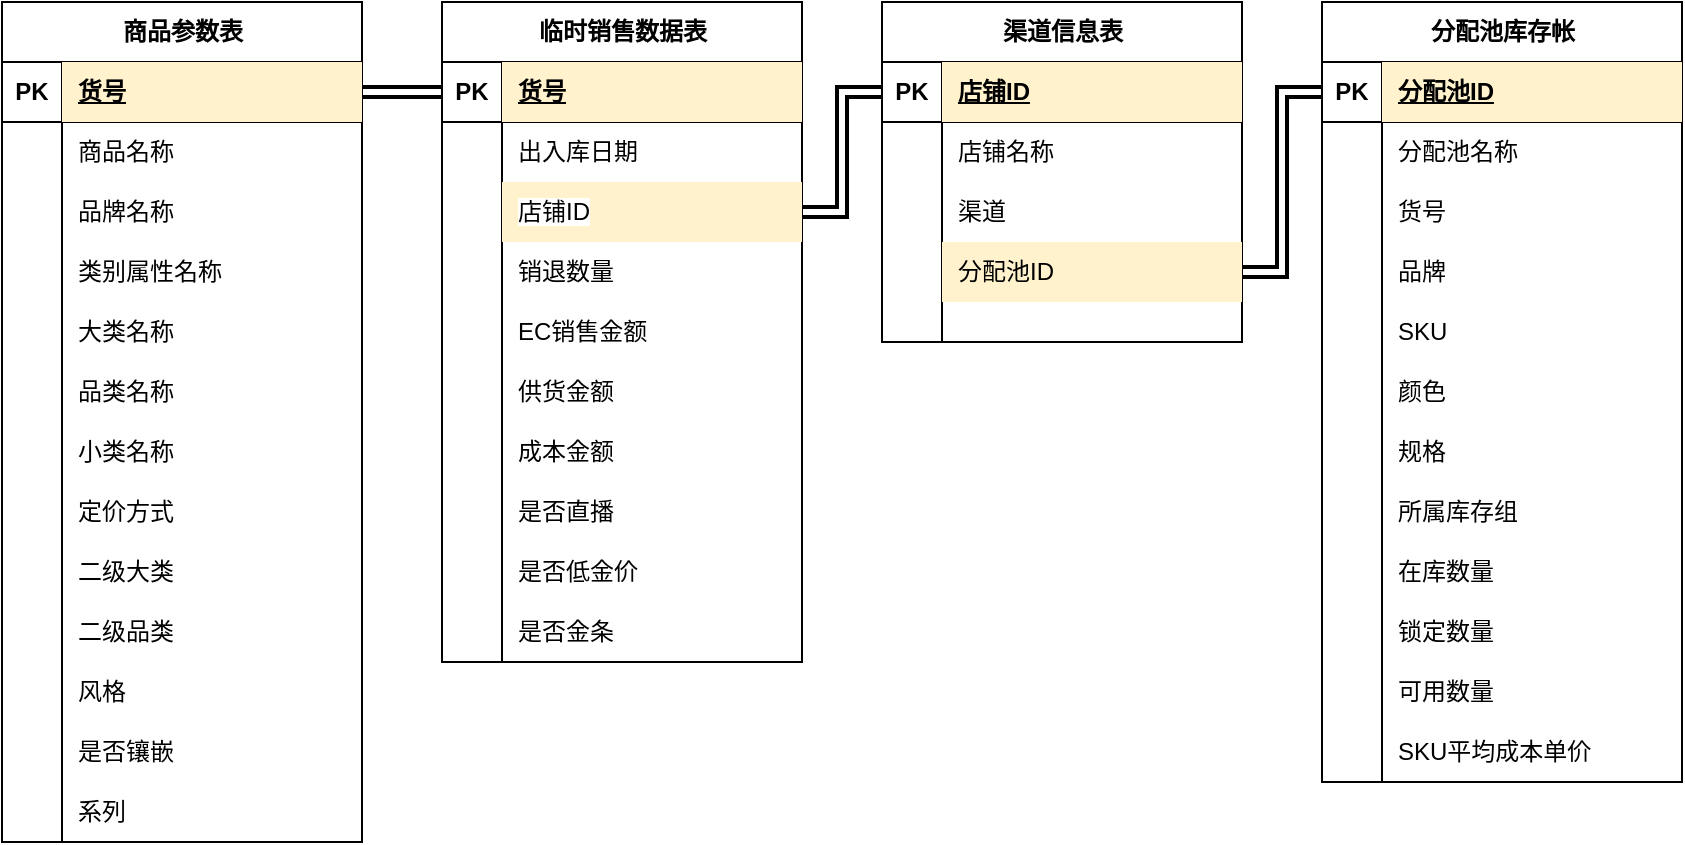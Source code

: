 <mxfile version="22.1.7" type="github">
  <diagram name="第 1 页" id="emhzuR4raNmRg1GJ_wK9">
    <mxGraphModel dx="1631" dy="884" grid="1" gridSize="10" guides="1" tooltips="1" connect="1" arrows="1" fold="1" page="1" pageScale="1" pageWidth="827" pageHeight="1169" math="0" shadow="0">
      <root>
        <mxCell id="0" />
        <mxCell id="1" parent="0" />
        <mxCell id="-zltfGWzjcDKNvBbX60c-1" value="临时销售数据表" style="shape=table;startSize=30;container=1;collapsible=1;childLayout=tableLayout;fixedRows=1;rowLines=0;fontStyle=1;align=center;resizeLast=1;html=1;" vertex="1" parent="1">
          <mxGeometry x="270" y="150" width="180" height="330" as="geometry" />
        </mxCell>
        <mxCell id="-zltfGWzjcDKNvBbX60c-2" value="" style="shape=tableRow;horizontal=0;startSize=0;swimlaneHead=0;swimlaneBody=0;fillColor=none;collapsible=0;dropTarget=0;points=[[0,0.5],[1,0.5]];portConstraint=eastwest;top=0;left=0;right=0;bottom=1;" vertex="1" parent="-zltfGWzjcDKNvBbX60c-1">
          <mxGeometry y="30" width="180" height="30" as="geometry" />
        </mxCell>
        <mxCell id="-zltfGWzjcDKNvBbX60c-3" value="PK" style="shape=partialRectangle;connectable=0;fillColor=none;top=0;left=0;bottom=0;right=0;fontStyle=1;overflow=hidden;whiteSpace=wrap;html=1;" vertex="1" parent="-zltfGWzjcDKNvBbX60c-2">
          <mxGeometry width="30" height="30" as="geometry">
            <mxRectangle width="30" height="30" as="alternateBounds" />
          </mxGeometry>
        </mxCell>
        <mxCell id="-zltfGWzjcDKNvBbX60c-4" value="货号" style="shape=partialRectangle;connectable=0;fillColor=#fff2cc;top=0;left=0;bottom=0;right=0;align=left;spacingLeft=6;fontStyle=5;overflow=hidden;whiteSpace=wrap;html=1;strokeColor=#d6b656;" vertex="1" parent="-zltfGWzjcDKNvBbX60c-2">
          <mxGeometry x="30" width="150" height="30" as="geometry">
            <mxRectangle width="150" height="30" as="alternateBounds" />
          </mxGeometry>
        </mxCell>
        <mxCell id="-zltfGWzjcDKNvBbX60c-5" value="" style="shape=tableRow;horizontal=0;startSize=0;swimlaneHead=0;swimlaneBody=0;fillColor=none;collapsible=0;dropTarget=0;points=[[0,0.5],[1,0.5]];portConstraint=eastwest;top=0;left=0;right=0;bottom=0;" vertex="1" parent="-zltfGWzjcDKNvBbX60c-1">
          <mxGeometry y="60" width="180" height="30" as="geometry" />
        </mxCell>
        <mxCell id="-zltfGWzjcDKNvBbX60c-6" value="" style="shape=partialRectangle;connectable=0;fillColor=none;top=0;left=0;bottom=0;right=0;editable=1;overflow=hidden;whiteSpace=wrap;html=1;" vertex="1" parent="-zltfGWzjcDKNvBbX60c-5">
          <mxGeometry width="30" height="30" as="geometry">
            <mxRectangle width="30" height="30" as="alternateBounds" />
          </mxGeometry>
        </mxCell>
        <mxCell id="-zltfGWzjcDKNvBbX60c-7" value="出入库日期" style="shape=partialRectangle;connectable=0;fillColor=none;top=0;left=0;bottom=0;right=0;align=left;spacingLeft=6;overflow=hidden;whiteSpace=wrap;html=1;" vertex="1" parent="-zltfGWzjcDKNvBbX60c-5">
          <mxGeometry x="30" width="150" height="30" as="geometry">
            <mxRectangle width="150" height="30" as="alternateBounds" />
          </mxGeometry>
        </mxCell>
        <mxCell id="-zltfGWzjcDKNvBbX60c-8" value="" style="shape=tableRow;horizontal=0;startSize=0;swimlaneHead=0;swimlaneBody=0;fillColor=none;collapsible=0;dropTarget=0;points=[[0,0.5],[1,0.5]];portConstraint=eastwest;top=0;left=0;right=0;bottom=0;" vertex="1" parent="-zltfGWzjcDKNvBbX60c-1">
          <mxGeometry y="90" width="180" height="30" as="geometry" />
        </mxCell>
        <mxCell id="-zltfGWzjcDKNvBbX60c-9" value="" style="shape=partialRectangle;connectable=0;fillColor=none;top=0;left=0;bottom=0;right=0;editable=1;overflow=hidden;whiteSpace=wrap;html=1;" vertex="1" parent="-zltfGWzjcDKNvBbX60c-8">
          <mxGeometry width="30" height="30" as="geometry">
            <mxRectangle width="30" height="30" as="alternateBounds" />
          </mxGeometry>
        </mxCell>
        <mxCell id="-zltfGWzjcDKNvBbX60c-10" value="&lt;span style=&quot;background-color: rgb(255, 255, 255);&quot;&gt;店铺ID&lt;/span&gt;" style="shape=partialRectangle;connectable=0;fillColor=#fff2cc;top=0;left=0;bottom=0;right=0;align=left;spacingLeft=6;overflow=hidden;whiteSpace=wrap;html=1;strokeColor=#d6b656;" vertex="1" parent="-zltfGWzjcDKNvBbX60c-8">
          <mxGeometry x="30" width="150" height="30" as="geometry">
            <mxRectangle width="150" height="30" as="alternateBounds" />
          </mxGeometry>
        </mxCell>
        <mxCell id="-zltfGWzjcDKNvBbX60c-11" value="" style="shape=tableRow;horizontal=0;startSize=0;swimlaneHead=0;swimlaneBody=0;fillColor=none;collapsible=0;dropTarget=0;points=[[0,0.5],[1,0.5]];portConstraint=eastwest;top=0;left=0;right=0;bottom=0;" vertex="1" parent="-zltfGWzjcDKNvBbX60c-1">
          <mxGeometry y="120" width="180" height="30" as="geometry" />
        </mxCell>
        <mxCell id="-zltfGWzjcDKNvBbX60c-12" value="" style="shape=partialRectangle;connectable=0;fillColor=none;top=0;left=0;bottom=0;right=0;editable=1;overflow=hidden;whiteSpace=wrap;html=1;" vertex="1" parent="-zltfGWzjcDKNvBbX60c-11">
          <mxGeometry width="30" height="30" as="geometry">
            <mxRectangle width="30" height="30" as="alternateBounds" />
          </mxGeometry>
        </mxCell>
        <mxCell id="-zltfGWzjcDKNvBbX60c-13" value="销退数量" style="shape=partialRectangle;connectable=0;fillColor=none;top=0;left=0;bottom=0;right=0;align=left;spacingLeft=6;overflow=hidden;whiteSpace=wrap;html=1;" vertex="1" parent="-zltfGWzjcDKNvBbX60c-11">
          <mxGeometry x="30" width="150" height="30" as="geometry">
            <mxRectangle width="150" height="30" as="alternateBounds" />
          </mxGeometry>
        </mxCell>
        <mxCell id="-zltfGWzjcDKNvBbX60c-84" value="" style="shape=tableRow;horizontal=0;startSize=0;swimlaneHead=0;swimlaneBody=0;fillColor=none;collapsible=0;dropTarget=0;points=[[0,0.5],[1,0.5]];portConstraint=eastwest;top=0;left=0;right=0;bottom=0;" vertex="1" parent="-zltfGWzjcDKNvBbX60c-1">
          <mxGeometry y="150" width="180" height="30" as="geometry" />
        </mxCell>
        <mxCell id="-zltfGWzjcDKNvBbX60c-85" value="" style="shape=partialRectangle;connectable=0;fillColor=none;top=0;left=0;bottom=0;right=0;editable=1;overflow=hidden;whiteSpace=wrap;html=1;" vertex="1" parent="-zltfGWzjcDKNvBbX60c-84">
          <mxGeometry width="30" height="30" as="geometry">
            <mxRectangle width="30" height="30" as="alternateBounds" />
          </mxGeometry>
        </mxCell>
        <mxCell id="-zltfGWzjcDKNvBbX60c-86" value="EC销售金额" style="shape=partialRectangle;connectable=0;fillColor=none;top=0;left=0;bottom=0;right=0;align=left;spacingLeft=6;overflow=hidden;whiteSpace=wrap;html=1;" vertex="1" parent="-zltfGWzjcDKNvBbX60c-84">
          <mxGeometry x="30" width="150" height="30" as="geometry">
            <mxRectangle width="150" height="30" as="alternateBounds" />
          </mxGeometry>
        </mxCell>
        <mxCell id="-zltfGWzjcDKNvBbX60c-87" value="" style="shape=tableRow;horizontal=0;startSize=0;swimlaneHead=0;swimlaneBody=0;fillColor=none;collapsible=0;dropTarget=0;points=[[0,0.5],[1,0.5]];portConstraint=eastwest;top=0;left=0;right=0;bottom=0;" vertex="1" parent="-zltfGWzjcDKNvBbX60c-1">
          <mxGeometry y="180" width="180" height="30" as="geometry" />
        </mxCell>
        <mxCell id="-zltfGWzjcDKNvBbX60c-88" value="" style="shape=partialRectangle;connectable=0;fillColor=none;top=0;left=0;bottom=0;right=0;editable=1;overflow=hidden;whiteSpace=wrap;html=1;" vertex="1" parent="-zltfGWzjcDKNvBbX60c-87">
          <mxGeometry width="30" height="30" as="geometry">
            <mxRectangle width="30" height="30" as="alternateBounds" />
          </mxGeometry>
        </mxCell>
        <mxCell id="-zltfGWzjcDKNvBbX60c-89" value="供货金额" style="shape=partialRectangle;connectable=0;fillColor=none;top=0;left=0;bottom=0;right=0;align=left;spacingLeft=6;overflow=hidden;whiteSpace=wrap;html=1;" vertex="1" parent="-zltfGWzjcDKNvBbX60c-87">
          <mxGeometry x="30" width="150" height="30" as="geometry">
            <mxRectangle width="150" height="30" as="alternateBounds" />
          </mxGeometry>
        </mxCell>
        <mxCell id="-zltfGWzjcDKNvBbX60c-90" value="" style="shape=tableRow;horizontal=0;startSize=0;swimlaneHead=0;swimlaneBody=0;fillColor=none;collapsible=0;dropTarget=0;points=[[0,0.5],[1,0.5]];portConstraint=eastwest;top=0;left=0;right=0;bottom=0;" vertex="1" parent="-zltfGWzjcDKNvBbX60c-1">
          <mxGeometry y="210" width="180" height="30" as="geometry" />
        </mxCell>
        <mxCell id="-zltfGWzjcDKNvBbX60c-91" value="" style="shape=partialRectangle;connectable=0;fillColor=none;top=0;left=0;bottom=0;right=0;editable=1;overflow=hidden;whiteSpace=wrap;html=1;" vertex="1" parent="-zltfGWzjcDKNvBbX60c-90">
          <mxGeometry width="30" height="30" as="geometry">
            <mxRectangle width="30" height="30" as="alternateBounds" />
          </mxGeometry>
        </mxCell>
        <mxCell id="-zltfGWzjcDKNvBbX60c-92" value="成本金额" style="shape=partialRectangle;connectable=0;fillColor=none;top=0;left=0;bottom=0;right=0;align=left;spacingLeft=6;overflow=hidden;whiteSpace=wrap;html=1;" vertex="1" parent="-zltfGWzjcDKNvBbX60c-90">
          <mxGeometry x="30" width="150" height="30" as="geometry">
            <mxRectangle width="150" height="30" as="alternateBounds" />
          </mxGeometry>
        </mxCell>
        <mxCell id="-zltfGWzjcDKNvBbX60c-137" value="" style="shape=tableRow;horizontal=0;startSize=0;swimlaneHead=0;swimlaneBody=0;fillColor=none;collapsible=0;dropTarget=0;points=[[0,0.5],[1,0.5]];portConstraint=eastwest;top=0;left=0;right=0;bottom=0;" vertex="1" parent="-zltfGWzjcDKNvBbX60c-1">
          <mxGeometry y="240" width="180" height="30" as="geometry" />
        </mxCell>
        <mxCell id="-zltfGWzjcDKNvBbX60c-138" value="" style="shape=partialRectangle;connectable=0;fillColor=none;top=0;left=0;bottom=0;right=0;editable=1;overflow=hidden;whiteSpace=wrap;html=1;" vertex="1" parent="-zltfGWzjcDKNvBbX60c-137">
          <mxGeometry width="30" height="30" as="geometry">
            <mxRectangle width="30" height="30" as="alternateBounds" />
          </mxGeometry>
        </mxCell>
        <mxCell id="-zltfGWzjcDKNvBbX60c-139" value="是否直播" style="shape=partialRectangle;connectable=0;fillColor=none;top=0;left=0;bottom=0;right=0;align=left;spacingLeft=6;overflow=hidden;whiteSpace=wrap;html=1;" vertex="1" parent="-zltfGWzjcDKNvBbX60c-137">
          <mxGeometry x="30" width="150" height="30" as="geometry">
            <mxRectangle width="150" height="30" as="alternateBounds" />
          </mxGeometry>
        </mxCell>
        <mxCell id="-zltfGWzjcDKNvBbX60c-140" value="" style="shape=tableRow;horizontal=0;startSize=0;swimlaneHead=0;swimlaneBody=0;fillColor=none;collapsible=0;dropTarget=0;points=[[0,0.5],[1,0.5]];portConstraint=eastwest;top=0;left=0;right=0;bottom=0;" vertex="1" parent="-zltfGWzjcDKNvBbX60c-1">
          <mxGeometry y="270" width="180" height="30" as="geometry" />
        </mxCell>
        <mxCell id="-zltfGWzjcDKNvBbX60c-141" value="" style="shape=partialRectangle;connectable=0;fillColor=none;top=0;left=0;bottom=0;right=0;editable=1;overflow=hidden;whiteSpace=wrap;html=1;" vertex="1" parent="-zltfGWzjcDKNvBbX60c-140">
          <mxGeometry width="30" height="30" as="geometry">
            <mxRectangle width="30" height="30" as="alternateBounds" />
          </mxGeometry>
        </mxCell>
        <mxCell id="-zltfGWzjcDKNvBbX60c-142" value="是否低金价" style="shape=partialRectangle;connectable=0;fillColor=none;top=0;left=0;bottom=0;right=0;align=left;spacingLeft=6;overflow=hidden;whiteSpace=wrap;html=1;" vertex="1" parent="-zltfGWzjcDKNvBbX60c-140">
          <mxGeometry x="30" width="150" height="30" as="geometry">
            <mxRectangle width="150" height="30" as="alternateBounds" />
          </mxGeometry>
        </mxCell>
        <mxCell id="-zltfGWzjcDKNvBbX60c-143" value="" style="shape=tableRow;horizontal=0;startSize=0;swimlaneHead=0;swimlaneBody=0;fillColor=none;collapsible=0;dropTarget=0;points=[[0,0.5],[1,0.5]];portConstraint=eastwest;top=0;left=0;right=0;bottom=0;" vertex="1" parent="-zltfGWzjcDKNvBbX60c-1">
          <mxGeometry y="300" width="180" height="30" as="geometry" />
        </mxCell>
        <mxCell id="-zltfGWzjcDKNvBbX60c-144" value="" style="shape=partialRectangle;connectable=0;fillColor=none;top=0;left=0;bottom=0;right=0;editable=1;overflow=hidden;whiteSpace=wrap;html=1;" vertex="1" parent="-zltfGWzjcDKNvBbX60c-143">
          <mxGeometry width="30" height="30" as="geometry">
            <mxRectangle width="30" height="30" as="alternateBounds" />
          </mxGeometry>
        </mxCell>
        <mxCell id="-zltfGWzjcDKNvBbX60c-145" value="是否金条" style="shape=partialRectangle;connectable=0;fillColor=none;top=0;left=0;bottom=0;right=0;align=left;spacingLeft=6;overflow=hidden;whiteSpace=wrap;html=1;" vertex="1" parent="-zltfGWzjcDKNvBbX60c-143">
          <mxGeometry x="30" width="150" height="30" as="geometry">
            <mxRectangle width="150" height="30" as="alternateBounds" />
          </mxGeometry>
        </mxCell>
        <mxCell id="-zltfGWzjcDKNvBbX60c-14" value="分配池库存帐" style="shape=table;startSize=30;container=1;collapsible=1;childLayout=tableLayout;fixedRows=1;rowLines=0;fontStyle=1;align=center;resizeLast=1;html=1;" vertex="1" parent="1">
          <mxGeometry x="710" y="150" width="180" height="390" as="geometry" />
        </mxCell>
        <mxCell id="-zltfGWzjcDKNvBbX60c-15" value="" style="shape=tableRow;horizontal=0;startSize=0;swimlaneHead=0;swimlaneBody=0;fillColor=none;collapsible=0;dropTarget=0;points=[[0,0.5],[1,0.5]];portConstraint=eastwest;top=0;left=0;right=0;bottom=1;" vertex="1" parent="-zltfGWzjcDKNvBbX60c-14">
          <mxGeometry y="30" width="180" height="30" as="geometry" />
        </mxCell>
        <mxCell id="-zltfGWzjcDKNvBbX60c-16" value="PK" style="shape=partialRectangle;connectable=0;fillColor=none;top=0;left=0;bottom=0;right=0;fontStyle=1;overflow=hidden;whiteSpace=wrap;html=1;" vertex="1" parent="-zltfGWzjcDKNvBbX60c-15">
          <mxGeometry width="30" height="30" as="geometry">
            <mxRectangle width="30" height="30" as="alternateBounds" />
          </mxGeometry>
        </mxCell>
        <mxCell id="-zltfGWzjcDKNvBbX60c-17" value="分配池ID" style="shape=partialRectangle;connectable=0;fillColor=#fff2cc;top=0;left=0;bottom=0;right=0;align=left;spacingLeft=6;fontStyle=5;overflow=hidden;whiteSpace=wrap;html=1;strokeColor=#d6b656;" vertex="1" parent="-zltfGWzjcDKNvBbX60c-15">
          <mxGeometry x="30" width="150" height="30" as="geometry">
            <mxRectangle width="150" height="30" as="alternateBounds" />
          </mxGeometry>
        </mxCell>
        <mxCell id="-zltfGWzjcDKNvBbX60c-18" value="" style="shape=tableRow;horizontal=0;startSize=0;swimlaneHead=0;swimlaneBody=0;fillColor=none;collapsible=0;dropTarget=0;points=[[0,0.5],[1,0.5]];portConstraint=eastwest;top=0;left=0;right=0;bottom=0;" vertex="1" parent="-zltfGWzjcDKNvBbX60c-14">
          <mxGeometry y="60" width="180" height="30" as="geometry" />
        </mxCell>
        <mxCell id="-zltfGWzjcDKNvBbX60c-19" value="" style="shape=partialRectangle;connectable=0;fillColor=none;top=0;left=0;bottom=0;right=0;editable=1;overflow=hidden;whiteSpace=wrap;html=1;" vertex="1" parent="-zltfGWzjcDKNvBbX60c-18">
          <mxGeometry width="30" height="30" as="geometry">
            <mxRectangle width="30" height="30" as="alternateBounds" />
          </mxGeometry>
        </mxCell>
        <mxCell id="-zltfGWzjcDKNvBbX60c-20" value="分配池名称" style="shape=partialRectangle;connectable=0;fillColor=none;top=0;left=0;bottom=0;right=0;align=left;spacingLeft=6;overflow=hidden;whiteSpace=wrap;html=1;" vertex="1" parent="-zltfGWzjcDKNvBbX60c-18">
          <mxGeometry x="30" width="150" height="30" as="geometry">
            <mxRectangle width="150" height="30" as="alternateBounds" />
          </mxGeometry>
        </mxCell>
        <mxCell id="-zltfGWzjcDKNvBbX60c-21" value="" style="shape=tableRow;horizontal=0;startSize=0;swimlaneHead=0;swimlaneBody=0;fillColor=none;collapsible=0;dropTarget=0;points=[[0,0.5],[1,0.5]];portConstraint=eastwest;top=0;left=0;right=0;bottom=0;" vertex="1" parent="-zltfGWzjcDKNvBbX60c-14">
          <mxGeometry y="90" width="180" height="30" as="geometry" />
        </mxCell>
        <mxCell id="-zltfGWzjcDKNvBbX60c-22" value="" style="shape=partialRectangle;connectable=0;fillColor=none;top=0;left=0;bottom=0;right=0;editable=1;overflow=hidden;whiteSpace=wrap;html=1;" vertex="1" parent="-zltfGWzjcDKNvBbX60c-21">
          <mxGeometry width="30" height="30" as="geometry">
            <mxRectangle width="30" height="30" as="alternateBounds" />
          </mxGeometry>
        </mxCell>
        <mxCell id="-zltfGWzjcDKNvBbX60c-23" value="货号" style="shape=partialRectangle;connectable=0;fillColor=none;top=0;left=0;bottom=0;right=0;align=left;spacingLeft=6;overflow=hidden;whiteSpace=wrap;html=1;" vertex="1" parent="-zltfGWzjcDKNvBbX60c-21">
          <mxGeometry x="30" width="150" height="30" as="geometry">
            <mxRectangle width="150" height="30" as="alternateBounds" />
          </mxGeometry>
        </mxCell>
        <mxCell id="-zltfGWzjcDKNvBbX60c-24" value="" style="shape=tableRow;horizontal=0;startSize=0;swimlaneHead=0;swimlaneBody=0;fillColor=none;collapsible=0;dropTarget=0;points=[[0,0.5],[1,0.5]];portConstraint=eastwest;top=0;left=0;right=0;bottom=0;" vertex="1" parent="-zltfGWzjcDKNvBbX60c-14">
          <mxGeometry y="120" width="180" height="30" as="geometry" />
        </mxCell>
        <mxCell id="-zltfGWzjcDKNvBbX60c-25" value="" style="shape=partialRectangle;connectable=0;fillColor=none;top=0;left=0;bottom=0;right=0;editable=1;overflow=hidden;whiteSpace=wrap;html=1;" vertex="1" parent="-zltfGWzjcDKNvBbX60c-24">
          <mxGeometry width="30" height="30" as="geometry">
            <mxRectangle width="30" height="30" as="alternateBounds" />
          </mxGeometry>
        </mxCell>
        <mxCell id="-zltfGWzjcDKNvBbX60c-26" value="品牌" style="shape=partialRectangle;connectable=0;fillColor=none;top=0;left=0;bottom=0;right=0;align=left;spacingLeft=6;overflow=hidden;whiteSpace=wrap;html=1;" vertex="1" parent="-zltfGWzjcDKNvBbX60c-24">
          <mxGeometry x="30" width="150" height="30" as="geometry">
            <mxRectangle width="150" height="30" as="alternateBounds" />
          </mxGeometry>
        </mxCell>
        <mxCell id="-zltfGWzjcDKNvBbX60c-146" value="" style="shape=tableRow;horizontal=0;startSize=0;swimlaneHead=0;swimlaneBody=0;fillColor=none;collapsible=0;dropTarget=0;points=[[0,0.5],[1,0.5]];portConstraint=eastwest;top=0;left=0;right=0;bottom=0;" vertex="1" parent="-zltfGWzjcDKNvBbX60c-14">
          <mxGeometry y="150" width="180" height="30" as="geometry" />
        </mxCell>
        <mxCell id="-zltfGWzjcDKNvBbX60c-147" value="" style="shape=partialRectangle;connectable=0;fillColor=none;top=0;left=0;bottom=0;right=0;editable=1;overflow=hidden;whiteSpace=wrap;html=1;" vertex="1" parent="-zltfGWzjcDKNvBbX60c-146">
          <mxGeometry width="30" height="30" as="geometry">
            <mxRectangle width="30" height="30" as="alternateBounds" />
          </mxGeometry>
        </mxCell>
        <mxCell id="-zltfGWzjcDKNvBbX60c-148" value="SKU" style="shape=partialRectangle;connectable=0;fillColor=none;top=0;left=0;bottom=0;right=0;align=left;spacingLeft=6;overflow=hidden;whiteSpace=wrap;html=1;" vertex="1" parent="-zltfGWzjcDKNvBbX60c-146">
          <mxGeometry x="30" width="150" height="30" as="geometry">
            <mxRectangle width="150" height="30" as="alternateBounds" />
          </mxGeometry>
        </mxCell>
        <mxCell id="-zltfGWzjcDKNvBbX60c-149" value="" style="shape=tableRow;horizontal=0;startSize=0;swimlaneHead=0;swimlaneBody=0;fillColor=none;collapsible=0;dropTarget=0;points=[[0,0.5],[1,0.5]];portConstraint=eastwest;top=0;left=0;right=0;bottom=0;" vertex="1" parent="-zltfGWzjcDKNvBbX60c-14">
          <mxGeometry y="180" width="180" height="30" as="geometry" />
        </mxCell>
        <mxCell id="-zltfGWzjcDKNvBbX60c-150" value="" style="shape=partialRectangle;connectable=0;fillColor=none;top=0;left=0;bottom=0;right=0;editable=1;overflow=hidden;whiteSpace=wrap;html=1;" vertex="1" parent="-zltfGWzjcDKNvBbX60c-149">
          <mxGeometry width="30" height="30" as="geometry">
            <mxRectangle width="30" height="30" as="alternateBounds" />
          </mxGeometry>
        </mxCell>
        <mxCell id="-zltfGWzjcDKNvBbX60c-151" value="颜色" style="shape=partialRectangle;connectable=0;fillColor=none;top=0;left=0;bottom=0;right=0;align=left;spacingLeft=6;overflow=hidden;whiteSpace=wrap;html=1;" vertex="1" parent="-zltfGWzjcDKNvBbX60c-149">
          <mxGeometry x="30" width="150" height="30" as="geometry">
            <mxRectangle width="150" height="30" as="alternateBounds" />
          </mxGeometry>
        </mxCell>
        <mxCell id="-zltfGWzjcDKNvBbX60c-152" value="" style="shape=tableRow;horizontal=0;startSize=0;swimlaneHead=0;swimlaneBody=0;fillColor=none;collapsible=0;dropTarget=0;points=[[0,0.5],[1,0.5]];portConstraint=eastwest;top=0;left=0;right=0;bottom=0;" vertex="1" parent="-zltfGWzjcDKNvBbX60c-14">
          <mxGeometry y="210" width="180" height="30" as="geometry" />
        </mxCell>
        <mxCell id="-zltfGWzjcDKNvBbX60c-153" value="" style="shape=partialRectangle;connectable=0;fillColor=none;top=0;left=0;bottom=0;right=0;editable=1;overflow=hidden;whiteSpace=wrap;html=1;" vertex="1" parent="-zltfGWzjcDKNvBbX60c-152">
          <mxGeometry width="30" height="30" as="geometry">
            <mxRectangle width="30" height="30" as="alternateBounds" />
          </mxGeometry>
        </mxCell>
        <mxCell id="-zltfGWzjcDKNvBbX60c-154" value="规格" style="shape=partialRectangle;connectable=0;fillColor=none;top=0;left=0;bottom=0;right=0;align=left;spacingLeft=6;overflow=hidden;whiteSpace=wrap;html=1;" vertex="1" parent="-zltfGWzjcDKNvBbX60c-152">
          <mxGeometry x="30" width="150" height="30" as="geometry">
            <mxRectangle width="150" height="30" as="alternateBounds" />
          </mxGeometry>
        </mxCell>
        <mxCell id="-zltfGWzjcDKNvBbX60c-155" value="" style="shape=tableRow;horizontal=0;startSize=0;swimlaneHead=0;swimlaneBody=0;fillColor=none;collapsible=0;dropTarget=0;points=[[0,0.5],[1,0.5]];portConstraint=eastwest;top=0;left=0;right=0;bottom=0;" vertex="1" parent="-zltfGWzjcDKNvBbX60c-14">
          <mxGeometry y="240" width="180" height="30" as="geometry" />
        </mxCell>
        <mxCell id="-zltfGWzjcDKNvBbX60c-156" value="" style="shape=partialRectangle;connectable=0;fillColor=none;top=0;left=0;bottom=0;right=0;editable=1;overflow=hidden;whiteSpace=wrap;html=1;" vertex="1" parent="-zltfGWzjcDKNvBbX60c-155">
          <mxGeometry width="30" height="30" as="geometry">
            <mxRectangle width="30" height="30" as="alternateBounds" />
          </mxGeometry>
        </mxCell>
        <mxCell id="-zltfGWzjcDKNvBbX60c-157" value="所属库存组" style="shape=partialRectangle;connectable=0;fillColor=none;top=0;left=0;bottom=0;right=0;align=left;spacingLeft=6;overflow=hidden;whiteSpace=wrap;html=1;" vertex="1" parent="-zltfGWzjcDKNvBbX60c-155">
          <mxGeometry x="30" width="150" height="30" as="geometry">
            <mxRectangle width="150" height="30" as="alternateBounds" />
          </mxGeometry>
        </mxCell>
        <mxCell id="-zltfGWzjcDKNvBbX60c-158" value="" style="shape=tableRow;horizontal=0;startSize=0;swimlaneHead=0;swimlaneBody=0;fillColor=none;collapsible=0;dropTarget=0;points=[[0,0.5],[1,0.5]];portConstraint=eastwest;top=0;left=0;right=0;bottom=0;" vertex="1" parent="-zltfGWzjcDKNvBbX60c-14">
          <mxGeometry y="270" width="180" height="30" as="geometry" />
        </mxCell>
        <mxCell id="-zltfGWzjcDKNvBbX60c-159" value="" style="shape=partialRectangle;connectable=0;fillColor=none;top=0;left=0;bottom=0;right=0;editable=1;overflow=hidden;whiteSpace=wrap;html=1;" vertex="1" parent="-zltfGWzjcDKNvBbX60c-158">
          <mxGeometry width="30" height="30" as="geometry">
            <mxRectangle width="30" height="30" as="alternateBounds" />
          </mxGeometry>
        </mxCell>
        <mxCell id="-zltfGWzjcDKNvBbX60c-160" value="在库数量" style="shape=partialRectangle;connectable=0;fillColor=none;top=0;left=0;bottom=0;right=0;align=left;spacingLeft=6;overflow=hidden;whiteSpace=wrap;html=1;" vertex="1" parent="-zltfGWzjcDKNvBbX60c-158">
          <mxGeometry x="30" width="150" height="30" as="geometry">
            <mxRectangle width="150" height="30" as="alternateBounds" />
          </mxGeometry>
        </mxCell>
        <mxCell id="-zltfGWzjcDKNvBbX60c-161" value="" style="shape=tableRow;horizontal=0;startSize=0;swimlaneHead=0;swimlaneBody=0;fillColor=none;collapsible=0;dropTarget=0;points=[[0,0.5],[1,0.5]];portConstraint=eastwest;top=0;left=0;right=0;bottom=0;" vertex="1" parent="-zltfGWzjcDKNvBbX60c-14">
          <mxGeometry y="300" width="180" height="30" as="geometry" />
        </mxCell>
        <mxCell id="-zltfGWzjcDKNvBbX60c-162" value="" style="shape=partialRectangle;connectable=0;fillColor=none;top=0;left=0;bottom=0;right=0;editable=1;overflow=hidden;whiteSpace=wrap;html=1;" vertex="1" parent="-zltfGWzjcDKNvBbX60c-161">
          <mxGeometry width="30" height="30" as="geometry">
            <mxRectangle width="30" height="30" as="alternateBounds" />
          </mxGeometry>
        </mxCell>
        <mxCell id="-zltfGWzjcDKNvBbX60c-163" value="锁定数量" style="shape=partialRectangle;connectable=0;fillColor=none;top=0;left=0;bottom=0;right=0;align=left;spacingLeft=6;overflow=hidden;whiteSpace=wrap;html=1;" vertex="1" parent="-zltfGWzjcDKNvBbX60c-161">
          <mxGeometry x="30" width="150" height="30" as="geometry">
            <mxRectangle width="150" height="30" as="alternateBounds" />
          </mxGeometry>
        </mxCell>
        <mxCell id="-zltfGWzjcDKNvBbX60c-164" value="" style="shape=tableRow;horizontal=0;startSize=0;swimlaneHead=0;swimlaneBody=0;fillColor=none;collapsible=0;dropTarget=0;points=[[0,0.5],[1,0.5]];portConstraint=eastwest;top=0;left=0;right=0;bottom=0;" vertex="1" parent="-zltfGWzjcDKNvBbX60c-14">
          <mxGeometry y="330" width="180" height="30" as="geometry" />
        </mxCell>
        <mxCell id="-zltfGWzjcDKNvBbX60c-165" value="" style="shape=partialRectangle;connectable=0;fillColor=none;top=0;left=0;bottom=0;right=0;editable=1;overflow=hidden;whiteSpace=wrap;html=1;" vertex="1" parent="-zltfGWzjcDKNvBbX60c-164">
          <mxGeometry width="30" height="30" as="geometry">
            <mxRectangle width="30" height="30" as="alternateBounds" />
          </mxGeometry>
        </mxCell>
        <mxCell id="-zltfGWzjcDKNvBbX60c-166" value="可用数量" style="shape=partialRectangle;connectable=0;fillColor=none;top=0;left=0;bottom=0;right=0;align=left;spacingLeft=6;overflow=hidden;whiteSpace=wrap;html=1;" vertex="1" parent="-zltfGWzjcDKNvBbX60c-164">
          <mxGeometry x="30" width="150" height="30" as="geometry">
            <mxRectangle width="150" height="30" as="alternateBounds" />
          </mxGeometry>
        </mxCell>
        <mxCell id="-zltfGWzjcDKNvBbX60c-167" value="" style="shape=tableRow;horizontal=0;startSize=0;swimlaneHead=0;swimlaneBody=0;fillColor=none;collapsible=0;dropTarget=0;points=[[0,0.5],[1,0.5]];portConstraint=eastwest;top=0;left=0;right=0;bottom=0;" vertex="1" parent="-zltfGWzjcDKNvBbX60c-14">
          <mxGeometry y="360" width="180" height="30" as="geometry" />
        </mxCell>
        <mxCell id="-zltfGWzjcDKNvBbX60c-168" value="" style="shape=partialRectangle;connectable=0;fillColor=none;top=0;left=0;bottom=0;right=0;editable=1;overflow=hidden;whiteSpace=wrap;html=1;" vertex="1" parent="-zltfGWzjcDKNvBbX60c-167">
          <mxGeometry width="30" height="30" as="geometry">
            <mxRectangle width="30" height="30" as="alternateBounds" />
          </mxGeometry>
        </mxCell>
        <mxCell id="-zltfGWzjcDKNvBbX60c-169" value="SKU平均成本单价" style="shape=partialRectangle;connectable=0;fillColor=none;top=0;left=0;bottom=0;right=0;align=left;spacingLeft=6;overflow=hidden;whiteSpace=wrap;html=1;" vertex="1" parent="-zltfGWzjcDKNvBbX60c-167">
          <mxGeometry x="30" width="150" height="30" as="geometry">
            <mxRectangle width="150" height="30" as="alternateBounds" />
          </mxGeometry>
        </mxCell>
        <mxCell id="-zltfGWzjcDKNvBbX60c-27" value="渠道信息表" style="shape=table;startSize=30;container=1;collapsible=1;childLayout=tableLayout;fixedRows=1;rowLines=0;fontStyle=1;align=center;resizeLast=1;html=1;" vertex="1" parent="1">
          <mxGeometry x="490" y="150" width="180" height="170" as="geometry" />
        </mxCell>
        <mxCell id="-zltfGWzjcDKNvBbX60c-28" value="" style="shape=tableRow;horizontal=0;startSize=0;swimlaneHead=0;swimlaneBody=0;fillColor=none;collapsible=0;dropTarget=0;points=[[0,0.5],[1,0.5]];portConstraint=eastwest;top=0;left=0;right=0;bottom=1;" vertex="1" parent="-zltfGWzjcDKNvBbX60c-27">
          <mxGeometry y="30" width="180" height="30" as="geometry" />
        </mxCell>
        <mxCell id="-zltfGWzjcDKNvBbX60c-29" value="PK" style="shape=partialRectangle;connectable=0;fillColor=none;top=0;left=0;bottom=0;right=0;fontStyle=1;overflow=hidden;whiteSpace=wrap;html=1;" vertex="1" parent="-zltfGWzjcDKNvBbX60c-28">
          <mxGeometry width="30" height="30" as="geometry">
            <mxRectangle width="30" height="30" as="alternateBounds" />
          </mxGeometry>
        </mxCell>
        <mxCell id="-zltfGWzjcDKNvBbX60c-30" value="店铺ID" style="shape=partialRectangle;connectable=0;fillColor=#fff2cc;top=0;left=0;bottom=0;right=0;align=left;spacingLeft=6;fontStyle=5;overflow=hidden;whiteSpace=wrap;html=1;strokeColor=#d6b656;" vertex="1" parent="-zltfGWzjcDKNvBbX60c-28">
          <mxGeometry x="30" width="150" height="30" as="geometry">
            <mxRectangle width="150" height="30" as="alternateBounds" />
          </mxGeometry>
        </mxCell>
        <mxCell id="-zltfGWzjcDKNvBbX60c-31" value="" style="shape=tableRow;horizontal=0;startSize=0;swimlaneHead=0;swimlaneBody=0;fillColor=none;collapsible=0;dropTarget=0;points=[[0,0.5],[1,0.5]];portConstraint=eastwest;top=0;left=0;right=0;bottom=0;" vertex="1" parent="-zltfGWzjcDKNvBbX60c-27">
          <mxGeometry y="60" width="180" height="30" as="geometry" />
        </mxCell>
        <mxCell id="-zltfGWzjcDKNvBbX60c-32" value="" style="shape=partialRectangle;connectable=0;fillColor=none;top=0;left=0;bottom=0;right=0;editable=1;overflow=hidden;whiteSpace=wrap;html=1;" vertex="1" parent="-zltfGWzjcDKNvBbX60c-31">
          <mxGeometry width="30" height="30" as="geometry">
            <mxRectangle width="30" height="30" as="alternateBounds" />
          </mxGeometry>
        </mxCell>
        <mxCell id="-zltfGWzjcDKNvBbX60c-33" value="店铺名称" style="shape=partialRectangle;connectable=0;fillColor=none;top=0;left=0;bottom=0;right=0;align=left;spacingLeft=6;overflow=hidden;whiteSpace=wrap;html=1;" vertex="1" parent="-zltfGWzjcDKNvBbX60c-31">
          <mxGeometry x="30" width="150" height="30" as="geometry">
            <mxRectangle width="150" height="30" as="alternateBounds" />
          </mxGeometry>
        </mxCell>
        <mxCell id="-zltfGWzjcDKNvBbX60c-34" value="" style="shape=tableRow;horizontal=0;startSize=0;swimlaneHead=0;swimlaneBody=0;fillColor=none;collapsible=0;dropTarget=0;points=[[0,0.5],[1,0.5]];portConstraint=eastwest;top=0;left=0;right=0;bottom=0;" vertex="1" parent="-zltfGWzjcDKNvBbX60c-27">
          <mxGeometry y="90" width="180" height="30" as="geometry" />
        </mxCell>
        <mxCell id="-zltfGWzjcDKNvBbX60c-35" value="" style="shape=partialRectangle;connectable=0;fillColor=none;top=0;left=0;bottom=0;right=0;editable=1;overflow=hidden;whiteSpace=wrap;html=1;" vertex="1" parent="-zltfGWzjcDKNvBbX60c-34">
          <mxGeometry width="30" height="30" as="geometry">
            <mxRectangle width="30" height="30" as="alternateBounds" />
          </mxGeometry>
        </mxCell>
        <mxCell id="-zltfGWzjcDKNvBbX60c-36" value="渠道" style="shape=partialRectangle;connectable=0;fillColor=none;top=0;left=0;bottom=0;right=0;align=left;spacingLeft=6;overflow=hidden;whiteSpace=wrap;html=1;" vertex="1" parent="-zltfGWzjcDKNvBbX60c-34">
          <mxGeometry x="30" width="150" height="30" as="geometry">
            <mxRectangle width="150" height="30" as="alternateBounds" />
          </mxGeometry>
        </mxCell>
        <mxCell id="-zltfGWzjcDKNvBbX60c-172" value="" style="shape=tableRow;horizontal=0;startSize=0;swimlaneHead=0;swimlaneBody=0;fillColor=none;collapsible=0;dropTarget=0;points=[[0,0.5],[1,0.5]];portConstraint=eastwest;top=0;left=0;right=0;bottom=0;" vertex="1" parent="-zltfGWzjcDKNvBbX60c-27">
          <mxGeometry y="120" width="180" height="30" as="geometry" />
        </mxCell>
        <mxCell id="-zltfGWzjcDKNvBbX60c-173" value="" style="shape=partialRectangle;connectable=0;fillColor=none;top=0;left=0;bottom=0;right=0;editable=1;overflow=hidden;whiteSpace=wrap;html=1;" vertex="1" parent="-zltfGWzjcDKNvBbX60c-172">
          <mxGeometry width="30" height="30" as="geometry">
            <mxRectangle width="30" height="30" as="alternateBounds" />
          </mxGeometry>
        </mxCell>
        <mxCell id="-zltfGWzjcDKNvBbX60c-174" value="分配池ID" style="shape=partialRectangle;connectable=0;fillColor=#fff2cc;top=0;left=0;bottom=0;right=0;align=left;spacingLeft=6;overflow=hidden;whiteSpace=wrap;html=1;strokeColor=#d6b656;" vertex="1" parent="-zltfGWzjcDKNvBbX60c-172">
          <mxGeometry x="30" width="150" height="30" as="geometry">
            <mxRectangle width="150" height="30" as="alternateBounds" />
          </mxGeometry>
        </mxCell>
        <mxCell id="-zltfGWzjcDKNvBbX60c-37" value="" style="shape=tableRow;horizontal=0;startSize=0;swimlaneHead=0;swimlaneBody=0;fillColor=none;collapsible=0;dropTarget=0;points=[[0,0.5],[1,0.5]];portConstraint=eastwest;top=0;left=0;right=0;bottom=0;" vertex="1" parent="-zltfGWzjcDKNvBbX60c-27">
          <mxGeometry y="150" width="180" height="20" as="geometry" />
        </mxCell>
        <mxCell id="-zltfGWzjcDKNvBbX60c-38" value="" style="shape=partialRectangle;connectable=0;fillColor=none;top=0;left=0;bottom=0;right=0;editable=1;overflow=hidden;whiteSpace=wrap;html=1;" vertex="1" parent="-zltfGWzjcDKNvBbX60c-37">
          <mxGeometry width="30" height="20" as="geometry">
            <mxRectangle width="30" height="20" as="alternateBounds" />
          </mxGeometry>
        </mxCell>
        <mxCell id="-zltfGWzjcDKNvBbX60c-39" value="" style="shape=partialRectangle;connectable=0;fillColor=none;top=0;left=0;bottom=0;right=0;align=left;spacingLeft=6;overflow=hidden;whiteSpace=wrap;html=1;" vertex="1" parent="-zltfGWzjcDKNvBbX60c-37">
          <mxGeometry x="30" width="150" height="20" as="geometry">
            <mxRectangle width="150" height="20" as="alternateBounds" />
          </mxGeometry>
        </mxCell>
        <mxCell id="-zltfGWzjcDKNvBbX60c-40" value="商品参数表" style="shape=table;startSize=30;container=1;collapsible=1;childLayout=tableLayout;fixedRows=1;rowLines=0;fontStyle=1;align=center;resizeLast=1;html=1;" vertex="1" parent="1">
          <mxGeometry x="50" y="150" width="180" height="420" as="geometry" />
        </mxCell>
        <mxCell id="-zltfGWzjcDKNvBbX60c-41" value="" style="shape=tableRow;horizontal=0;startSize=0;swimlaneHead=0;swimlaneBody=0;fillColor=none;collapsible=0;dropTarget=0;points=[[0,0.5],[1,0.5]];portConstraint=eastwest;top=0;left=0;right=0;bottom=1;" vertex="1" parent="-zltfGWzjcDKNvBbX60c-40">
          <mxGeometry y="30" width="180" height="30" as="geometry" />
        </mxCell>
        <mxCell id="-zltfGWzjcDKNvBbX60c-42" value="PK" style="shape=partialRectangle;connectable=0;fillColor=none;top=0;left=0;bottom=0;right=0;fontStyle=1;overflow=hidden;whiteSpace=wrap;html=1;" vertex="1" parent="-zltfGWzjcDKNvBbX60c-41">
          <mxGeometry width="30" height="30" as="geometry">
            <mxRectangle width="30" height="30" as="alternateBounds" />
          </mxGeometry>
        </mxCell>
        <mxCell id="-zltfGWzjcDKNvBbX60c-43" value="货号" style="shape=partialRectangle;connectable=0;fillColor=#fff2cc;top=0;left=0;bottom=0;right=0;align=left;spacingLeft=6;fontStyle=5;overflow=hidden;whiteSpace=wrap;html=1;strokeColor=#d6b656;" vertex="1" parent="-zltfGWzjcDKNvBbX60c-41">
          <mxGeometry x="30" width="150" height="30" as="geometry">
            <mxRectangle width="150" height="30" as="alternateBounds" />
          </mxGeometry>
        </mxCell>
        <mxCell id="-zltfGWzjcDKNvBbX60c-44" value="" style="shape=tableRow;horizontal=0;startSize=0;swimlaneHead=0;swimlaneBody=0;fillColor=none;collapsible=0;dropTarget=0;points=[[0,0.5],[1,0.5]];portConstraint=eastwest;top=0;left=0;right=0;bottom=0;" vertex="1" parent="-zltfGWzjcDKNvBbX60c-40">
          <mxGeometry y="60" width="180" height="30" as="geometry" />
        </mxCell>
        <mxCell id="-zltfGWzjcDKNvBbX60c-45" value="" style="shape=partialRectangle;connectable=0;fillColor=none;top=0;left=0;bottom=0;right=0;editable=1;overflow=hidden;whiteSpace=wrap;html=1;" vertex="1" parent="-zltfGWzjcDKNvBbX60c-44">
          <mxGeometry width="30" height="30" as="geometry">
            <mxRectangle width="30" height="30" as="alternateBounds" />
          </mxGeometry>
        </mxCell>
        <mxCell id="-zltfGWzjcDKNvBbX60c-46" value="商品名称" style="shape=partialRectangle;connectable=0;fillColor=none;top=0;left=0;bottom=0;right=0;align=left;spacingLeft=6;overflow=hidden;whiteSpace=wrap;html=1;" vertex="1" parent="-zltfGWzjcDKNvBbX60c-44">
          <mxGeometry x="30" width="150" height="30" as="geometry">
            <mxRectangle width="150" height="30" as="alternateBounds" />
          </mxGeometry>
        </mxCell>
        <mxCell id="-zltfGWzjcDKNvBbX60c-47" value="" style="shape=tableRow;horizontal=0;startSize=0;swimlaneHead=0;swimlaneBody=0;fillColor=none;collapsible=0;dropTarget=0;points=[[0,0.5],[1,0.5]];portConstraint=eastwest;top=0;left=0;right=0;bottom=0;" vertex="1" parent="-zltfGWzjcDKNvBbX60c-40">
          <mxGeometry y="90" width="180" height="30" as="geometry" />
        </mxCell>
        <mxCell id="-zltfGWzjcDKNvBbX60c-48" value="" style="shape=partialRectangle;connectable=0;fillColor=none;top=0;left=0;bottom=0;right=0;editable=1;overflow=hidden;whiteSpace=wrap;html=1;" vertex="1" parent="-zltfGWzjcDKNvBbX60c-47">
          <mxGeometry width="30" height="30" as="geometry">
            <mxRectangle width="30" height="30" as="alternateBounds" />
          </mxGeometry>
        </mxCell>
        <mxCell id="-zltfGWzjcDKNvBbX60c-49" value="品牌名称" style="shape=partialRectangle;connectable=0;fillColor=none;top=0;left=0;bottom=0;right=0;align=left;spacingLeft=6;overflow=hidden;whiteSpace=wrap;html=1;" vertex="1" parent="-zltfGWzjcDKNvBbX60c-47">
          <mxGeometry x="30" width="150" height="30" as="geometry">
            <mxRectangle width="150" height="30" as="alternateBounds" />
          </mxGeometry>
        </mxCell>
        <mxCell id="-zltfGWzjcDKNvBbX60c-50" value="" style="shape=tableRow;horizontal=0;startSize=0;swimlaneHead=0;swimlaneBody=0;fillColor=none;collapsible=0;dropTarget=0;points=[[0,0.5],[1,0.5]];portConstraint=eastwest;top=0;left=0;right=0;bottom=0;" vertex="1" parent="-zltfGWzjcDKNvBbX60c-40">
          <mxGeometry y="120" width="180" height="30" as="geometry" />
        </mxCell>
        <mxCell id="-zltfGWzjcDKNvBbX60c-51" value="" style="shape=partialRectangle;connectable=0;fillColor=none;top=0;left=0;bottom=0;right=0;editable=1;overflow=hidden;whiteSpace=wrap;html=1;" vertex="1" parent="-zltfGWzjcDKNvBbX60c-50">
          <mxGeometry width="30" height="30" as="geometry">
            <mxRectangle width="30" height="30" as="alternateBounds" />
          </mxGeometry>
        </mxCell>
        <mxCell id="-zltfGWzjcDKNvBbX60c-52" value="类别属性名称" style="shape=partialRectangle;connectable=0;fillColor=none;top=0;left=0;bottom=0;right=0;align=left;spacingLeft=6;overflow=hidden;whiteSpace=wrap;html=1;" vertex="1" parent="-zltfGWzjcDKNvBbX60c-50">
          <mxGeometry x="30" width="150" height="30" as="geometry">
            <mxRectangle width="150" height="30" as="alternateBounds" />
          </mxGeometry>
        </mxCell>
        <mxCell id="-zltfGWzjcDKNvBbX60c-53" value="" style="shape=tableRow;horizontal=0;startSize=0;swimlaneHead=0;swimlaneBody=0;fillColor=none;collapsible=0;dropTarget=0;points=[[0,0.5],[1,0.5]];portConstraint=eastwest;top=0;left=0;right=0;bottom=0;" vertex="1" parent="-zltfGWzjcDKNvBbX60c-40">
          <mxGeometry y="150" width="180" height="30" as="geometry" />
        </mxCell>
        <mxCell id="-zltfGWzjcDKNvBbX60c-54" value="" style="shape=partialRectangle;connectable=0;fillColor=none;top=0;left=0;bottom=0;right=0;editable=1;overflow=hidden;whiteSpace=wrap;html=1;" vertex="1" parent="-zltfGWzjcDKNvBbX60c-53">
          <mxGeometry width="30" height="30" as="geometry">
            <mxRectangle width="30" height="30" as="alternateBounds" />
          </mxGeometry>
        </mxCell>
        <mxCell id="-zltfGWzjcDKNvBbX60c-55" value="大类名称" style="shape=partialRectangle;connectable=0;fillColor=none;top=0;left=0;bottom=0;right=0;align=left;spacingLeft=6;overflow=hidden;whiteSpace=wrap;html=1;" vertex="1" parent="-zltfGWzjcDKNvBbX60c-53">
          <mxGeometry x="30" width="150" height="30" as="geometry">
            <mxRectangle width="150" height="30" as="alternateBounds" />
          </mxGeometry>
        </mxCell>
        <mxCell id="-zltfGWzjcDKNvBbX60c-56" value="" style="shape=tableRow;horizontal=0;startSize=0;swimlaneHead=0;swimlaneBody=0;fillColor=none;collapsible=0;dropTarget=0;points=[[0,0.5],[1,0.5]];portConstraint=eastwest;top=0;left=0;right=0;bottom=0;" vertex="1" parent="-zltfGWzjcDKNvBbX60c-40">
          <mxGeometry y="180" width="180" height="30" as="geometry" />
        </mxCell>
        <mxCell id="-zltfGWzjcDKNvBbX60c-57" value="" style="shape=partialRectangle;connectable=0;fillColor=none;top=0;left=0;bottom=0;right=0;editable=1;overflow=hidden;whiteSpace=wrap;html=1;" vertex="1" parent="-zltfGWzjcDKNvBbX60c-56">
          <mxGeometry width="30" height="30" as="geometry">
            <mxRectangle width="30" height="30" as="alternateBounds" />
          </mxGeometry>
        </mxCell>
        <mxCell id="-zltfGWzjcDKNvBbX60c-58" value="品类名称" style="shape=partialRectangle;connectable=0;fillColor=none;top=0;left=0;bottom=0;right=0;align=left;spacingLeft=6;overflow=hidden;whiteSpace=wrap;html=1;" vertex="1" parent="-zltfGWzjcDKNvBbX60c-56">
          <mxGeometry x="30" width="150" height="30" as="geometry">
            <mxRectangle width="150" height="30" as="alternateBounds" />
          </mxGeometry>
        </mxCell>
        <mxCell id="-zltfGWzjcDKNvBbX60c-59" value="" style="shape=tableRow;horizontal=0;startSize=0;swimlaneHead=0;swimlaneBody=0;fillColor=none;collapsible=0;dropTarget=0;points=[[0,0.5],[1,0.5]];portConstraint=eastwest;top=0;left=0;right=0;bottom=0;" vertex="1" parent="-zltfGWzjcDKNvBbX60c-40">
          <mxGeometry y="210" width="180" height="30" as="geometry" />
        </mxCell>
        <mxCell id="-zltfGWzjcDKNvBbX60c-60" value="" style="shape=partialRectangle;connectable=0;fillColor=none;top=0;left=0;bottom=0;right=0;editable=1;overflow=hidden;whiteSpace=wrap;html=1;" vertex="1" parent="-zltfGWzjcDKNvBbX60c-59">
          <mxGeometry width="30" height="30" as="geometry">
            <mxRectangle width="30" height="30" as="alternateBounds" />
          </mxGeometry>
        </mxCell>
        <mxCell id="-zltfGWzjcDKNvBbX60c-61" value="小类名称" style="shape=partialRectangle;connectable=0;fillColor=none;top=0;left=0;bottom=0;right=0;align=left;spacingLeft=6;overflow=hidden;whiteSpace=wrap;html=1;" vertex="1" parent="-zltfGWzjcDKNvBbX60c-59">
          <mxGeometry x="30" width="150" height="30" as="geometry">
            <mxRectangle width="150" height="30" as="alternateBounds" />
          </mxGeometry>
        </mxCell>
        <mxCell id="-zltfGWzjcDKNvBbX60c-62" value="" style="shape=tableRow;horizontal=0;startSize=0;swimlaneHead=0;swimlaneBody=0;fillColor=none;collapsible=0;dropTarget=0;points=[[0,0.5],[1,0.5]];portConstraint=eastwest;top=0;left=0;right=0;bottom=0;" vertex="1" parent="-zltfGWzjcDKNvBbX60c-40">
          <mxGeometry y="240" width="180" height="30" as="geometry" />
        </mxCell>
        <mxCell id="-zltfGWzjcDKNvBbX60c-63" value="" style="shape=partialRectangle;connectable=0;fillColor=none;top=0;left=0;bottom=0;right=0;editable=1;overflow=hidden;whiteSpace=wrap;html=1;" vertex="1" parent="-zltfGWzjcDKNvBbX60c-62">
          <mxGeometry width="30" height="30" as="geometry">
            <mxRectangle width="30" height="30" as="alternateBounds" />
          </mxGeometry>
        </mxCell>
        <mxCell id="-zltfGWzjcDKNvBbX60c-64" value="定价方式" style="shape=partialRectangle;connectable=0;fillColor=none;top=0;left=0;bottom=0;right=0;align=left;spacingLeft=6;overflow=hidden;whiteSpace=wrap;html=1;" vertex="1" parent="-zltfGWzjcDKNvBbX60c-62">
          <mxGeometry x="30" width="150" height="30" as="geometry">
            <mxRectangle width="150" height="30" as="alternateBounds" />
          </mxGeometry>
        </mxCell>
        <mxCell id="-zltfGWzjcDKNvBbX60c-65" value="" style="shape=tableRow;horizontal=0;startSize=0;swimlaneHead=0;swimlaneBody=0;fillColor=none;collapsible=0;dropTarget=0;points=[[0,0.5],[1,0.5]];portConstraint=eastwest;top=0;left=0;right=0;bottom=0;" vertex="1" parent="-zltfGWzjcDKNvBbX60c-40">
          <mxGeometry y="270" width="180" height="30" as="geometry" />
        </mxCell>
        <mxCell id="-zltfGWzjcDKNvBbX60c-66" value="" style="shape=partialRectangle;connectable=0;fillColor=none;top=0;left=0;bottom=0;right=0;editable=1;overflow=hidden;whiteSpace=wrap;html=1;" vertex="1" parent="-zltfGWzjcDKNvBbX60c-65">
          <mxGeometry width="30" height="30" as="geometry">
            <mxRectangle width="30" height="30" as="alternateBounds" />
          </mxGeometry>
        </mxCell>
        <mxCell id="-zltfGWzjcDKNvBbX60c-67" value="二级大类" style="shape=partialRectangle;connectable=0;fillColor=none;top=0;left=0;bottom=0;right=0;align=left;spacingLeft=6;overflow=hidden;whiteSpace=wrap;html=1;" vertex="1" parent="-zltfGWzjcDKNvBbX60c-65">
          <mxGeometry x="30" width="150" height="30" as="geometry">
            <mxRectangle width="150" height="30" as="alternateBounds" />
          </mxGeometry>
        </mxCell>
        <mxCell id="-zltfGWzjcDKNvBbX60c-68" value="" style="shape=tableRow;horizontal=0;startSize=0;swimlaneHead=0;swimlaneBody=0;fillColor=none;collapsible=0;dropTarget=0;points=[[0,0.5],[1,0.5]];portConstraint=eastwest;top=0;left=0;right=0;bottom=0;" vertex="1" parent="-zltfGWzjcDKNvBbX60c-40">
          <mxGeometry y="300" width="180" height="30" as="geometry" />
        </mxCell>
        <mxCell id="-zltfGWzjcDKNvBbX60c-69" value="" style="shape=partialRectangle;connectable=0;fillColor=none;top=0;left=0;bottom=0;right=0;editable=1;overflow=hidden;whiteSpace=wrap;html=1;" vertex="1" parent="-zltfGWzjcDKNvBbX60c-68">
          <mxGeometry width="30" height="30" as="geometry">
            <mxRectangle width="30" height="30" as="alternateBounds" />
          </mxGeometry>
        </mxCell>
        <mxCell id="-zltfGWzjcDKNvBbX60c-70" value="二级品类" style="shape=partialRectangle;connectable=0;fillColor=none;top=0;left=0;bottom=0;right=0;align=left;spacingLeft=6;overflow=hidden;whiteSpace=wrap;html=1;" vertex="1" parent="-zltfGWzjcDKNvBbX60c-68">
          <mxGeometry x="30" width="150" height="30" as="geometry">
            <mxRectangle width="150" height="30" as="alternateBounds" />
          </mxGeometry>
        </mxCell>
        <mxCell id="-zltfGWzjcDKNvBbX60c-71" value="" style="shape=tableRow;horizontal=0;startSize=0;swimlaneHead=0;swimlaneBody=0;fillColor=none;collapsible=0;dropTarget=0;points=[[0,0.5],[1,0.5]];portConstraint=eastwest;top=0;left=0;right=0;bottom=0;" vertex="1" parent="-zltfGWzjcDKNvBbX60c-40">
          <mxGeometry y="330" width="180" height="30" as="geometry" />
        </mxCell>
        <mxCell id="-zltfGWzjcDKNvBbX60c-72" value="" style="shape=partialRectangle;connectable=0;fillColor=none;top=0;left=0;bottom=0;right=0;editable=1;overflow=hidden;whiteSpace=wrap;html=1;" vertex="1" parent="-zltfGWzjcDKNvBbX60c-71">
          <mxGeometry width="30" height="30" as="geometry">
            <mxRectangle width="30" height="30" as="alternateBounds" />
          </mxGeometry>
        </mxCell>
        <mxCell id="-zltfGWzjcDKNvBbX60c-73" value="风格" style="shape=partialRectangle;connectable=0;fillColor=none;top=0;left=0;bottom=0;right=0;align=left;spacingLeft=6;overflow=hidden;whiteSpace=wrap;html=1;" vertex="1" parent="-zltfGWzjcDKNvBbX60c-71">
          <mxGeometry x="30" width="150" height="30" as="geometry">
            <mxRectangle width="150" height="30" as="alternateBounds" />
          </mxGeometry>
        </mxCell>
        <mxCell id="-zltfGWzjcDKNvBbX60c-74" value="" style="shape=tableRow;horizontal=0;startSize=0;swimlaneHead=0;swimlaneBody=0;fillColor=none;collapsible=0;dropTarget=0;points=[[0,0.5],[1,0.5]];portConstraint=eastwest;top=0;left=0;right=0;bottom=0;" vertex="1" parent="-zltfGWzjcDKNvBbX60c-40">
          <mxGeometry y="360" width="180" height="30" as="geometry" />
        </mxCell>
        <mxCell id="-zltfGWzjcDKNvBbX60c-75" value="" style="shape=partialRectangle;connectable=0;fillColor=none;top=0;left=0;bottom=0;right=0;editable=1;overflow=hidden;whiteSpace=wrap;html=1;" vertex="1" parent="-zltfGWzjcDKNvBbX60c-74">
          <mxGeometry width="30" height="30" as="geometry">
            <mxRectangle width="30" height="30" as="alternateBounds" />
          </mxGeometry>
        </mxCell>
        <mxCell id="-zltfGWzjcDKNvBbX60c-76" value="是否镶嵌" style="shape=partialRectangle;connectable=0;fillColor=none;top=0;left=0;bottom=0;right=0;align=left;spacingLeft=6;overflow=hidden;whiteSpace=wrap;html=1;" vertex="1" parent="-zltfGWzjcDKNvBbX60c-74">
          <mxGeometry x="30" width="150" height="30" as="geometry">
            <mxRectangle width="150" height="30" as="alternateBounds" />
          </mxGeometry>
        </mxCell>
        <mxCell id="-zltfGWzjcDKNvBbX60c-77" value="" style="shape=tableRow;horizontal=0;startSize=0;swimlaneHead=0;swimlaneBody=0;fillColor=none;collapsible=0;dropTarget=0;points=[[0,0.5],[1,0.5]];portConstraint=eastwest;top=0;left=0;right=0;bottom=0;" vertex="1" parent="-zltfGWzjcDKNvBbX60c-40">
          <mxGeometry y="390" width="180" height="30" as="geometry" />
        </mxCell>
        <mxCell id="-zltfGWzjcDKNvBbX60c-78" value="" style="shape=partialRectangle;connectable=0;fillColor=none;top=0;left=0;bottom=0;right=0;editable=1;overflow=hidden;whiteSpace=wrap;html=1;" vertex="1" parent="-zltfGWzjcDKNvBbX60c-77">
          <mxGeometry width="30" height="30" as="geometry">
            <mxRectangle width="30" height="30" as="alternateBounds" />
          </mxGeometry>
        </mxCell>
        <mxCell id="-zltfGWzjcDKNvBbX60c-79" value="系列" style="shape=partialRectangle;connectable=0;fillColor=none;top=0;left=0;bottom=0;right=0;align=left;spacingLeft=6;overflow=hidden;whiteSpace=wrap;html=1;" vertex="1" parent="-zltfGWzjcDKNvBbX60c-77">
          <mxGeometry x="30" width="150" height="30" as="geometry">
            <mxRectangle width="150" height="30" as="alternateBounds" />
          </mxGeometry>
        </mxCell>
        <mxCell id="-zltfGWzjcDKNvBbX60c-170" style="edgeStyle=orthogonalEdgeStyle;rounded=0;orthogonalLoop=1;jettySize=auto;html=1;strokeWidth=2;shape=link;" edge="1" parent="1" source="-zltfGWzjcDKNvBbX60c-28" target="-zltfGWzjcDKNvBbX60c-8">
          <mxGeometry relative="1" as="geometry" />
        </mxCell>
        <mxCell id="-zltfGWzjcDKNvBbX60c-171" style="edgeStyle=orthogonalEdgeStyle;rounded=0;orthogonalLoop=1;jettySize=auto;html=1;strokeWidth=2;shape=link;" edge="1" parent="1" source="-zltfGWzjcDKNvBbX60c-41" target="-zltfGWzjcDKNvBbX60c-2">
          <mxGeometry relative="1" as="geometry" />
        </mxCell>
        <mxCell id="-zltfGWzjcDKNvBbX60c-183" style="edgeStyle=orthogonalEdgeStyle;rounded=0;orthogonalLoop=1;jettySize=auto;html=1;entryX=0;entryY=0.5;entryDx=0;entryDy=0;strokeWidth=2;shape=link;" edge="1" parent="1" source="-zltfGWzjcDKNvBbX60c-172" target="-zltfGWzjcDKNvBbX60c-15">
          <mxGeometry relative="1" as="geometry" />
        </mxCell>
      </root>
    </mxGraphModel>
  </diagram>
</mxfile>
